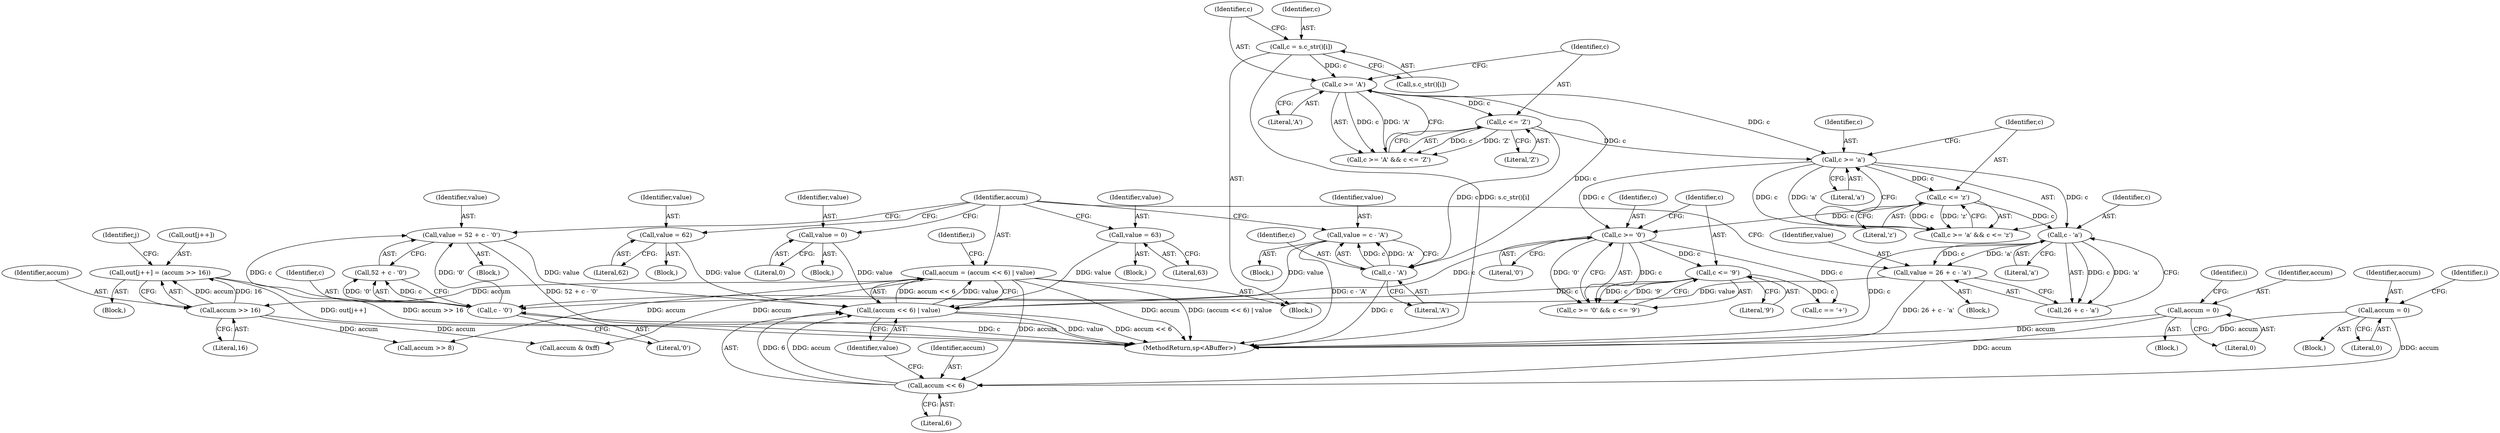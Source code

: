 digraph "0_Android_552a3b5df2a6876d10da20f72e4cc0d44ac2c790@array" {
"1000333" [label="(Call,out[j++] = (accum >> 16))"];
"1000338" [label="(Call,accum >> 16)"];
"1000312" [label="(Call,accum = (accum << 6) | value)"];
"1000314" [label="(Call,(accum << 6) | value)"];
"1000315" [label="(Call,accum << 6)"];
"1000369" [label="(Call,accum = 0)"];
"1000203" [label="(Call,accum = 0)"];
"1000309" [label="(Call,value = 0)"];
"1000265" [label="(Call,value = 52 + c - '0')"];
"1000269" [label="(Call,c - '0')"];
"1000258" [label="(Call,c >= '0')"];
"1000241" [label="(Call,c >= 'a')"];
"1000226" [label="(Call,c >= 'A')"];
"1000218" [label="(Call,c = s.c_str()[i])"];
"1000229" [label="(Call,c <= 'Z')"];
"1000244" [label="(Call,c <= 'z')"];
"1000261" [label="(Call,c <= '9')"];
"1000278" [label="(Call,value = 62)"];
"1000248" [label="(Call,value = 26 + c - 'a')"];
"1000252" [label="(Call,c - 'a')"];
"1000233" [label="(Call,value = c - 'A')"];
"1000235" [label="(Call,c - 'A')"];
"1000287" [label="(Call,value = 63)"];
"1000204" [label="(Identifier,accum)"];
"1000257" [label="(Call,c >= '0' && c <= '9')"];
"1000343" [label="(Identifier,j)"];
"1000323" [label="(Identifier,i)"];
"1000316" [label="(Identifier,accum)"];
"1000228" [label="(Literal,'A')"];
"1000265" [label="(Call,value = 52 + c - '0')"];
"1000261" [label="(Call,c <= '9')"];
"1000248" [label="(Call,value = 26 + c - 'a')"];
"1000340" [label="(Literal,16)"];
"1000263" [label="(Literal,'9')"];
"1000299" [label="(Block,)"];
"1000237" [label="(Literal,'A')"];
"1000278" [label="(Call,value = 62)"];
"1000266" [label="(Identifier,value)"];
"1000313" [label="(Identifier,accum)"];
"1000369" [label="(Call,accum = 0)"];
"1000102" [label="(Block,)"];
"1000227" [label="(Identifier,c)"];
"1000311" [label="(Literal,0)"];
"1000270" [label="(Identifier,c)"];
"1000258" [label="(Call,c >= '0')"];
"1000244" [label="(Call,c <= 'z')"];
"1000315" [label="(Call,accum << 6)"];
"1000216" [label="(Block,)"];
"1000219" [label="(Identifier,c)"];
"1000289" [label="(Literal,63)"];
"1000314" [label="(Call,(accum << 6) | value)"];
"1000334" [label="(Call,out[j++])"];
"1000267" [label="(Call,52 + c - '0')"];
"1000277" [label="(Block,)"];
"1000333" [label="(Call,out[j++] = (accum >> 16))"];
"1000226" [label="(Call,c >= 'A')"];
"1000264" [label="(Block,)"];
"1000242" [label="(Identifier,c)"];
"1000332" [label="(Block,)"];
"1000338" [label="(Call,accum >> 16)"];
"1000352" [label="(Call,accum >> 8)"];
"1000215" [label="(Identifier,i)"];
"1000243" [label="(Literal,'a')"];
"1000230" [label="(Identifier,c)"];
"1000247" [label="(Block,)"];
"1000249" [label="(Identifier,value)"];
"1000327" [label="(Block,)"];
"1000246" [label="(Literal,'z')"];
"1000225" [label="(Call,c >= 'A' && c <= 'Z')"];
"1000253" [label="(Identifier,c)"];
"1000234" [label="(Identifier,value)"];
"1000218" [label="(Call,c = s.c_str()[i])"];
"1000339" [label="(Identifier,accum)"];
"1000279" [label="(Identifier,value)"];
"1000310" [label="(Identifier,value)"];
"1000250" [label="(Call,26 + c - 'a')"];
"1000280" [label="(Literal,62)"];
"1000312" [label="(Call,accum = (accum << 6) | value)"];
"1000241" [label="(Call,c >= 'a')"];
"1000205" [label="(Literal,0)"];
"1000240" [label="(Call,c >= 'a' && c <= 'z')"];
"1000260" [label="(Literal,'0')"];
"1000309" [label="(Call,value = 0)"];
"1000231" [label="(Literal,'Z')"];
"1000288" [label="(Identifier,value)"];
"1000318" [label="(Identifier,value)"];
"1000374" [label="(MethodReturn,sp<ABuffer>)"];
"1000233" [label="(Call,value = c - 'A')"];
"1000274" [label="(Call,c == '+')"];
"1000235" [label="(Call,c - 'A')"];
"1000232" [label="(Block,)"];
"1000229" [label="(Call,c <= 'Z')"];
"1000203" [label="(Call,accum = 0)"];
"1000262" [label="(Identifier,c)"];
"1000366" [label="(Call,accum & 0xff)"];
"1000254" [label="(Literal,'a')"];
"1000286" [label="(Block,)"];
"1000245" [label="(Identifier,c)"];
"1000236" [label="(Identifier,c)"];
"1000271" [label="(Literal,'0')"];
"1000269" [label="(Call,c - '0')"];
"1000220" [label="(Call,s.c_str()[i])"];
"1000287" [label="(Call,value = 63)"];
"1000317" [label="(Literal,6)"];
"1000209" [label="(Identifier,i)"];
"1000370" [label="(Identifier,accum)"];
"1000371" [label="(Literal,0)"];
"1000259" [label="(Identifier,c)"];
"1000252" [label="(Call,c - 'a')"];
"1000333" -> "1000332"  [label="AST: "];
"1000333" -> "1000338"  [label="CFG: "];
"1000334" -> "1000333"  [label="AST: "];
"1000338" -> "1000333"  [label="AST: "];
"1000343" -> "1000333"  [label="CFG: "];
"1000333" -> "1000374"  [label="DDG: out[j++]"];
"1000333" -> "1000374"  [label="DDG: accum >> 16"];
"1000338" -> "1000333"  [label="DDG: accum"];
"1000338" -> "1000333"  [label="DDG: 16"];
"1000338" -> "1000340"  [label="CFG: "];
"1000339" -> "1000338"  [label="AST: "];
"1000340" -> "1000338"  [label="AST: "];
"1000312" -> "1000338"  [label="DDG: accum"];
"1000338" -> "1000352"  [label="DDG: accum"];
"1000338" -> "1000366"  [label="DDG: accum"];
"1000312" -> "1000216"  [label="AST: "];
"1000312" -> "1000314"  [label="CFG: "];
"1000313" -> "1000312"  [label="AST: "];
"1000314" -> "1000312"  [label="AST: "];
"1000323" -> "1000312"  [label="CFG: "];
"1000312" -> "1000374"  [label="DDG: accum"];
"1000312" -> "1000374"  [label="DDG: (accum << 6) | value"];
"1000314" -> "1000312"  [label="DDG: accum << 6"];
"1000314" -> "1000312"  [label="DDG: value"];
"1000312" -> "1000315"  [label="DDG: accum"];
"1000312" -> "1000352"  [label="DDG: accum"];
"1000312" -> "1000366"  [label="DDG: accum"];
"1000314" -> "1000318"  [label="CFG: "];
"1000315" -> "1000314"  [label="AST: "];
"1000318" -> "1000314"  [label="AST: "];
"1000314" -> "1000374"  [label="DDG: accum << 6"];
"1000314" -> "1000374"  [label="DDG: value"];
"1000315" -> "1000314"  [label="DDG: accum"];
"1000315" -> "1000314"  [label="DDG: 6"];
"1000309" -> "1000314"  [label="DDG: value"];
"1000265" -> "1000314"  [label="DDG: value"];
"1000278" -> "1000314"  [label="DDG: value"];
"1000248" -> "1000314"  [label="DDG: value"];
"1000233" -> "1000314"  [label="DDG: value"];
"1000287" -> "1000314"  [label="DDG: value"];
"1000315" -> "1000317"  [label="CFG: "];
"1000316" -> "1000315"  [label="AST: "];
"1000317" -> "1000315"  [label="AST: "];
"1000318" -> "1000315"  [label="CFG: "];
"1000369" -> "1000315"  [label="DDG: accum"];
"1000203" -> "1000315"  [label="DDG: accum"];
"1000369" -> "1000327"  [label="AST: "];
"1000369" -> "1000371"  [label="CFG: "];
"1000370" -> "1000369"  [label="AST: "];
"1000371" -> "1000369"  [label="AST: "];
"1000215" -> "1000369"  [label="CFG: "];
"1000369" -> "1000374"  [label="DDG: accum"];
"1000203" -> "1000102"  [label="AST: "];
"1000203" -> "1000205"  [label="CFG: "];
"1000204" -> "1000203"  [label="AST: "];
"1000205" -> "1000203"  [label="AST: "];
"1000209" -> "1000203"  [label="CFG: "];
"1000203" -> "1000374"  [label="DDG: accum"];
"1000309" -> "1000299"  [label="AST: "];
"1000309" -> "1000311"  [label="CFG: "];
"1000310" -> "1000309"  [label="AST: "];
"1000311" -> "1000309"  [label="AST: "];
"1000313" -> "1000309"  [label="CFG: "];
"1000265" -> "1000264"  [label="AST: "];
"1000265" -> "1000267"  [label="CFG: "];
"1000266" -> "1000265"  [label="AST: "];
"1000267" -> "1000265"  [label="AST: "];
"1000313" -> "1000265"  [label="CFG: "];
"1000265" -> "1000374"  [label="DDG: 52 + c - '0'"];
"1000269" -> "1000265"  [label="DDG: c"];
"1000269" -> "1000265"  [label="DDG: '0'"];
"1000269" -> "1000267"  [label="AST: "];
"1000269" -> "1000271"  [label="CFG: "];
"1000270" -> "1000269"  [label="AST: "];
"1000271" -> "1000269"  [label="AST: "];
"1000267" -> "1000269"  [label="CFG: "];
"1000269" -> "1000374"  [label="DDG: c"];
"1000269" -> "1000267"  [label="DDG: c"];
"1000269" -> "1000267"  [label="DDG: '0'"];
"1000258" -> "1000269"  [label="DDG: c"];
"1000261" -> "1000269"  [label="DDG: c"];
"1000258" -> "1000257"  [label="AST: "];
"1000258" -> "1000260"  [label="CFG: "];
"1000259" -> "1000258"  [label="AST: "];
"1000260" -> "1000258"  [label="AST: "];
"1000262" -> "1000258"  [label="CFG: "];
"1000257" -> "1000258"  [label="CFG: "];
"1000258" -> "1000257"  [label="DDG: c"];
"1000258" -> "1000257"  [label="DDG: '0'"];
"1000241" -> "1000258"  [label="DDG: c"];
"1000244" -> "1000258"  [label="DDG: c"];
"1000258" -> "1000261"  [label="DDG: c"];
"1000258" -> "1000274"  [label="DDG: c"];
"1000241" -> "1000240"  [label="AST: "];
"1000241" -> "1000243"  [label="CFG: "];
"1000242" -> "1000241"  [label="AST: "];
"1000243" -> "1000241"  [label="AST: "];
"1000245" -> "1000241"  [label="CFG: "];
"1000240" -> "1000241"  [label="CFG: "];
"1000241" -> "1000240"  [label="DDG: c"];
"1000241" -> "1000240"  [label="DDG: 'a'"];
"1000226" -> "1000241"  [label="DDG: c"];
"1000229" -> "1000241"  [label="DDG: c"];
"1000241" -> "1000244"  [label="DDG: c"];
"1000241" -> "1000252"  [label="DDG: c"];
"1000226" -> "1000225"  [label="AST: "];
"1000226" -> "1000228"  [label="CFG: "];
"1000227" -> "1000226"  [label="AST: "];
"1000228" -> "1000226"  [label="AST: "];
"1000230" -> "1000226"  [label="CFG: "];
"1000225" -> "1000226"  [label="CFG: "];
"1000226" -> "1000225"  [label="DDG: c"];
"1000226" -> "1000225"  [label="DDG: 'A'"];
"1000218" -> "1000226"  [label="DDG: c"];
"1000226" -> "1000229"  [label="DDG: c"];
"1000226" -> "1000235"  [label="DDG: c"];
"1000218" -> "1000216"  [label="AST: "];
"1000218" -> "1000220"  [label="CFG: "];
"1000219" -> "1000218"  [label="AST: "];
"1000220" -> "1000218"  [label="AST: "];
"1000227" -> "1000218"  [label="CFG: "];
"1000218" -> "1000374"  [label="DDG: s.c_str()[i]"];
"1000229" -> "1000225"  [label="AST: "];
"1000229" -> "1000231"  [label="CFG: "];
"1000230" -> "1000229"  [label="AST: "];
"1000231" -> "1000229"  [label="AST: "];
"1000225" -> "1000229"  [label="CFG: "];
"1000229" -> "1000225"  [label="DDG: c"];
"1000229" -> "1000225"  [label="DDG: 'Z'"];
"1000229" -> "1000235"  [label="DDG: c"];
"1000244" -> "1000240"  [label="AST: "];
"1000244" -> "1000246"  [label="CFG: "];
"1000245" -> "1000244"  [label="AST: "];
"1000246" -> "1000244"  [label="AST: "];
"1000240" -> "1000244"  [label="CFG: "];
"1000244" -> "1000240"  [label="DDG: c"];
"1000244" -> "1000240"  [label="DDG: 'z'"];
"1000244" -> "1000252"  [label="DDG: c"];
"1000261" -> "1000257"  [label="AST: "];
"1000261" -> "1000263"  [label="CFG: "];
"1000262" -> "1000261"  [label="AST: "];
"1000263" -> "1000261"  [label="AST: "];
"1000257" -> "1000261"  [label="CFG: "];
"1000261" -> "1000257"  [label="DDG: c"];
"1000261" -> "1000257"  [label="DDG: '9'"];
"1000261" -> "1000274"  [label="DDG: c"];
"1000278" -> "1000277"  [label="AST: "];
"1000278" -> "1000280"  [label="CFG: "];
"1000279" -> "1000278"  [label="AST: "];
"1000280" -> "1000278"  [label="AST: "];
"1000313" -> "1000278"  [label="CFG: "];
"1000248" -> "1000247"  [label="AST: "];
"1000248" -> "1000250"  [label="CFG: "];
"1000249" -> "1000248"  [label="AST: "];
"1000250" -> "1000248"  [label="AST: "];
"1000313" -> "1000248"  [label="CFG: "];
"1000248" -> "1000374"  [label="DDG: 26 + c - 'a'"];
"1000252" -> "1000248"  [label="DDG: c"];
"1000252" -> "1000248"  [label="DDG: 'a'"];
"1000252" -> "1000250"  [label="AST: "];
"1000252" -> "1000254"  [label="CFG: "];
"1000253" -> "1000252"  [label="AST: "];
"1000254" -> "1000252"  [label="AST: "];
"1000250" -> "1000252"  [label="CFG: "];
"1000252" -> "1000374"  [label="DDG: c"];
"1000252" -> "1000250"  [label="DDG: c"];
"1000252" -> "1000250"  [label="DDG: 'a'"];
"1000233" -> "1000232"  [label="AST: "];
"1000233" -> "1000235"  [label="CFG: "];
"1000234" -> "1000233"  [label="AST: "];
"1000235" -> "1000233"  [label="AST: "];
"1000313" -> "1000233"  [label="CFG: "];
"1000233" -> "1000374"  [label="DDG: c - 'A'"];
"1000235" -> "1000233"  [label="DDG: c"];
"1000235" -> "1000233"  [label="DDG: 'A'"];
"1000235" -> "1000237"  [label="CFG: "];
"1000236" -> "1000235"  [label="AST: "];
"1000237" -> "1000235"  [label="AST: "];
"1000235" -> "1000374"  [label="DDG: c"];
"1000287" -> "1000286"  [label="AST: "];
"1000287" -> "1000289"  [label="CFG: "];
"1000288" -> "1000287"  [label="AST: "];
"1000289" -> "1000287"  [label="AST: "];
"1000313" -> "1000287"  [label="CFG: "];
}
